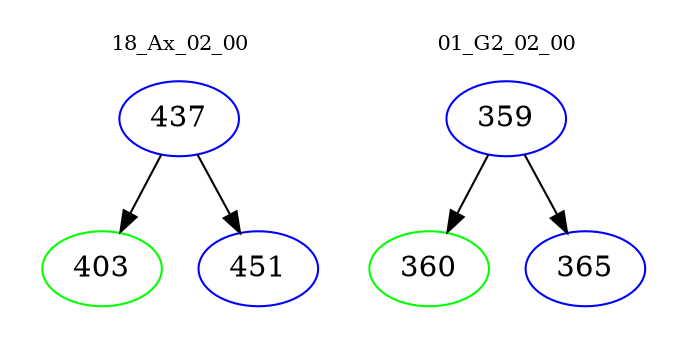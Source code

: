 digraph{
subgraph cluster_0 {
color = white
label = "18_Ax_02_00";
fontsize=10;
T0_437 [label="437", color="blue"]
T0_437 -> T0_403 [color="black"]
T0_403 [label="403", color="green"]
T0_437 -> T0_451 [color="black"]
T0_451 [label="451", color="blue"]
}
subgraph cluster_1 {
color = white
label = "01_G2_02_00";
fontsize=10;
T1_359 [label="359", color="blue"]
T1_359 -> T1_360 [color="black"]
T1_360 [label="360", color="green"]
T1_359 -> T1_365 [color="black"]
T1_365 [label="365", color="blue"]
}
}
